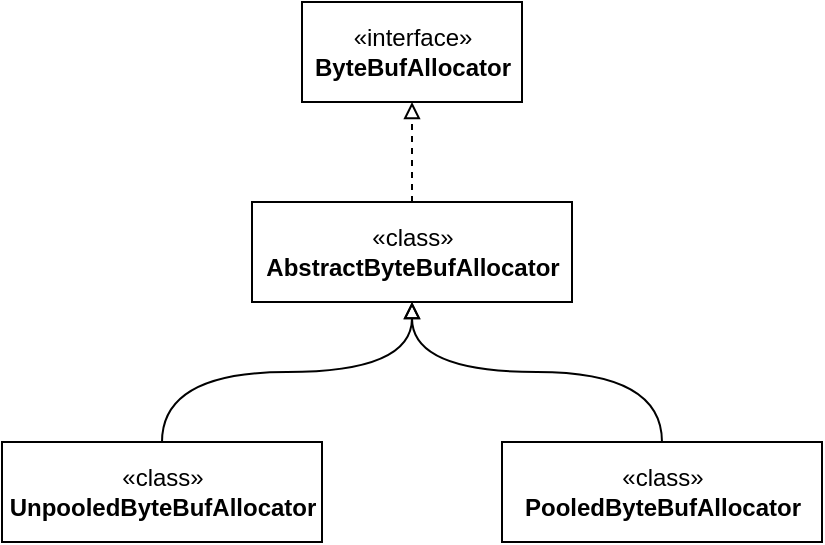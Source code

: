 <mxfile version="14.1.9" type="github">
  <diagram id="y1nGtjxwmCvx8Flj7t1E" name="Page-1">
    <mxGraphModel dx="946" dy="522" grid="1" gridSize="10" guides="1" tooltips="1" connect="1" arrows="1" fold="1" page="1" pageScale="1" pageWidth="827" pageHeight="1169" math="0" shadow="0">
      <root>
        <mxCell id="0" />
        <mxCell id="1" parent="0" />
        <mxCell id="W7lyHRZMpHHucIGi9bC2-6" value="«interface»&lt;br&gt;&lt;b&gt;​ByteBufAllocator&lt;/b&gt;" style="html=1;" vertex="1" parent="1">
          <mxGeometry x="320" y="60" width="110" height="50" as="geometry" />
        </mxCell>
        <mxCell id="W7lyHRZMpHHucIGi9bC2-13" style="edgeStyle=orthogonalEdgeStyle;rounded=0;orthogonalLoop=1;jettySize=auto;html=1;exitX=0.5;exitY=0;exitDx=0;exitDy=0;entryX=0.5;entryY=1;entryDx=0;entryDy=0;exitPerimeter=0;dashed=1;endArrow=block;endFill=0;" edge="1" parent="1" source="W7lyHRZMpHHucIGi9bC2-11" target="W7lyHRZMpHHucIGi9bC2-6">
          <mxGeometry relative="1" as="geometry" />
        </mxCell>
        <mxCell id="W7lyHRZMpHHucIGi9bC2-11" value="«class»&lt;br&gt;&lt;b&gt;​AbstractByteBufAllocator&lt;/b&gt;" style="html=1;" vertex="1" parent="1">
          <mxGeometry x="295" y="160" width="160" height="50" as="geometry" />
        </mxCell>
        <mxCell id="W7lyHRZMpHHucIGi9bC2-14" style="edgeStyle=orthogonalEdgeStyle;rounded=0;orthogonalLoop=1;jettySize=auto;html=1;exitX=0.5;exitY=0;exitDx=0;exitDy=0;entryX=0.5;entryY=1;entryDx=0;entryDy=0;endArrow=block;endFill=0;curved=1;" edge="1" parent="1" source="W7lyHRZMpHHucIGi9bC2-12" target="W7lyHRZMpHHucIGi9bC2-11">
          <mxGeometry relative="1" as="geometry" />
        </mxCell>
        <mxCell id="W7lyHRZMpHHucIGi9bC2-12" value="«class»&lt;br&gt;&lt;b&gt;​UnpooledByteBufAllocator&lt;/b&gt;" style="html=1;" vertex="1" parent="1">
          <mxGeometry x="170" y="280" width="160" height="50" as="geometry" />
        </mxCell>
        <mxCell id="W7lyHRZMpHHucIGi9bC2-16" value="" style="edgeStyle=orthogonalEdgeStyle;curved=1;rounded=0;orthogonalLoop=1;jettySize=auto;html=1;endArrow=block;endFill=0;" edge="1" parent="1" source="W7lyHRZMpHHucIGi9bC2-15" target="W7lyHRZMpHHucIGi9bC2-11">
          <mxGeometry relative="1" as="geometry" />
        </mxCell>
        <mxCell id="W7lyHRZMpHHucIGi9bC2-15" value="«class»&lt;br&gt;&lt;b&gt;​PooledByteBufAllocator&lt;/b&gt;" style="html=1;" vertex="1" parent="1">
          <mxGeometry x="420" y="280" width="160" height="50" as="geometry" />
        </mxCell>
      </root>
    </mxGraphModel>
  </diagram>
</mxfile>
